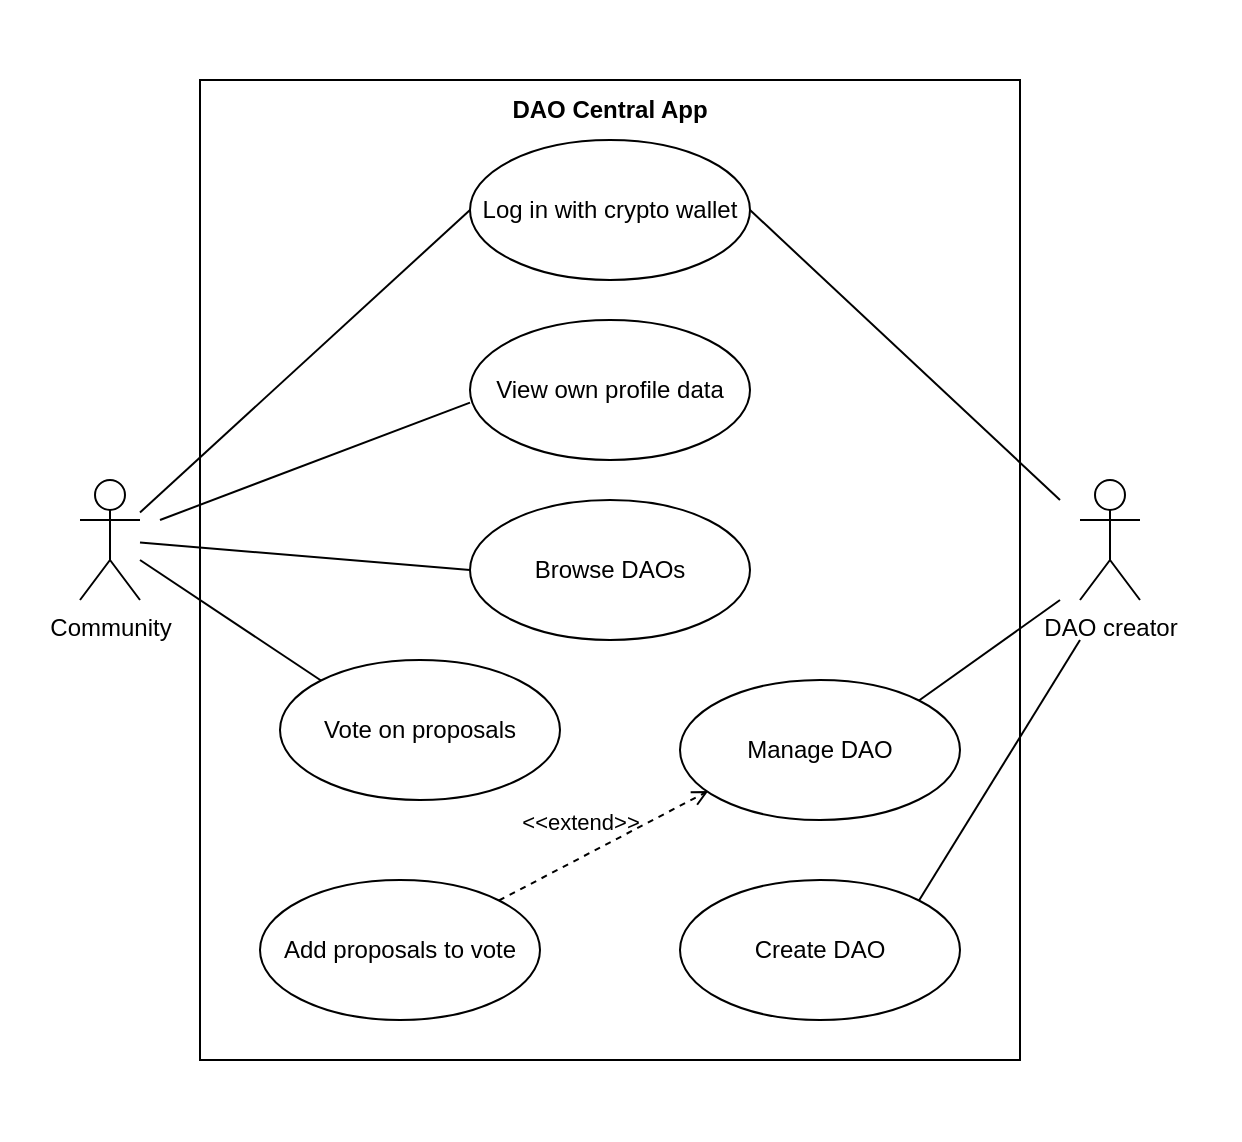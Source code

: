 <mxfile version="20.8.20" type="device"><diagram name="Strona-1" id="JFsqapBMoVoJyptd3TNf"><mxGraphModel dx="1195" dy="697" grid="1" gridSize="10" guides="1" tooltips="1" connect="1" arrows="1" fold="1" page="1" pageScale="1" pageWidth="827" pageHeight="1169" math="0" shadow="0"><root><mxCell id="0"/><mxCell id="1" parent="0"/><mxCell id="t0mLFlLChtbvzUoBU3Dh-34" value="" style="rounded=0;whiteSpace=wrap;html=1;strokeColor=none;" vertex="1" parent="1"><mxGeometry x="90" width="620" height="570" as="geometry"/></mxCell><mxCell id="t0mLFlLChtbvzUoBU3Dh-1" value="" style="rounded=0;whiteSpace=wrap;html=1;" vertex="1" parent="1"><mxGeometry x="190" y="40" width="410" height="490" as="geometry"/></mxCell><mxCell id="t0mLFlLChtbvzUoBU3Dh-2" value="&lt;b&gt;DAO Central App&lt;/b&gt;" style="text;html=1;strokeColor=none;fillColor=none;align=center;verticalAlign=middle;whiteSpace=wrap;rounded=0;" vertex="1" parent="1"><mxGeometry x="345" y="40" width="100" height="30" as="geometry"/></mxCell><mxCell id="t0mLFlLChtbvzUoBU3Dh-4" value="DAO creator" style="shape=umlActor;verticalLabelPosition=bottom;verticalAlign=top;html=1;" vertex="1" parent="1"><mxGeometry x="630" y="240" width="30" height="60" as="geometry"/></mxCell><mxCell id="t0mLFlLChtbvzUoBU3Dh-7" value="Community" style="shape=umlActor;verticalLabelPosition=bottom;verticalAlign=top;html=1;" vertex="1" parent="1"><mxGeometry x="130" y="240" width="30" height="60" as="geometry"/></mxCell><mxCell id="t0mLFlLChtbvzUoBU3Dh-13" value="Log in with crypto wallet" style="ellipse;whiteSpace=wrap;html=1;" vertex="1" parent="1"><mxGeometry x="325" y="70" width="140" height="70" as="geometry"/></mxCell><mxCell id="t0mLFlLChtbvzUoBU3Dh-14" value="Create&amp;nbsp;DAO" style="ellipse;whiteSpace=wrap;html=1;" vertex="1" parent="1"><mxGeometry x="430" y="440" width="140" height="70" as="geometry"/></mxCell><mxCell id="t0mLFlLChtbvzUoBU3Dh-15" value="Manage DAO" style="ellipse;whiteSpace=wrap;html=1;" vertex="1" parent="1"><mxGeometry x="430" y="340" width="140" height="70" as="geometry"/></mxCell><mxCell id="t0mLFlLChtbvzUoBU3Dh-16" value="Add proposals to vote" style="ellipse;whiteSpace=wrap;html=1;" vertex="1" parent="1"><mxGeometry x="220" y="440" width="140" height="70" as="geometry"/></mxCell><mxCell id="t0mLFlLChtbvzUoBU3Dh-21" value="" style="endArrow=none;html=1;rounded=0;strokeColor=default;exitX=1;exitY=0;exitDx=0;exitDy=0;" edge="1" parent="1" source="t0mLFlLChtbvzUoBU3Dh-15"><mxGeometry width="50" height="50" relative="1" as="geometry"><mxPoint x="570" y="340" as="sourcePoint"/><mxPoint x="620" y="300" as="targetPoint"/></mxGeometry></mxCell><mxCell id="t0mLFlLChtbvzUoBU3Dh-22" value="" style="endArrow=none;html=1;rounded=0;strokeColor=default;exitX=1;exitY=0;exitDx=0;exitDy=0;" edge="1" parent="1" source="t0mLFlLChtbvzUoBU3Dh-14"><mxGeometry width="50" height="50" relative="1" as="geometry"><mxPoint x="570" y="440" as="sourcePoint"/><mxPoint x="630" y="320" as="targetPoint"/></mxGeometry></mxCell><mxCell id="t0mLFlLChtbvzUoBU3Dh-23" value="&amp;lt;&amp;lt;extend&amp;gt;&amp;gt;" style="html=1;verticalAlign=bottom;labelBackgroundColor=none;endArrow=open;endFill=0;dashed=1;rounded=0;strokeColor=default;exitX=1;exitY=0;exitDx=0;exitDy=0;entryX=0.101;entryY=0.793;entryDx=0;entryDy=0;entryPerimeter=0;" edge="1" parent="1" source="t0mLFlLChtbvzUoBU3Dh-16" target="t0mLFlLChtbvzUoBU3Dh-15"><mxGeometry x="-0.155" y="8" width="160" relative="1" as="geometry"><mxPoint x="340" y="290" as="sourcePoint"/><mxPoint x="500" y="290" as="targetPoint"/><mxPoint as="offset"/></mxGeometry></mxCell><mxCell id="t0mLFlLChtbvzUoBU3Dh-24" value="" style="endArrow=none;html=1;rounded=0;strokeColor=default;entryX=0;entryY=0.5;entryDx=0;entryDy=0;" edge="1" parent="1" source="t0mLFlLChtbvzUoBU3Dh-7" target="t0mLFlLChtbvzUoBU3Dh-13"><mxGeometry width="50" height="50" relative="1" as="geometry"><mxPoint x="180" y="240" as="sourcePoint"/><mxPoint x="440" y="270" as="targetPoint"/></mxGeometry></mxCell><mxCell id="t0mLFlLChtbvzUoBU3Dh-25" value="" style="endArrow=none;html=1;rounded=0;strokeColor=default;entryX=1;entryY=0.5;entryDx=0;entryDy=0;" edge="1" parent="1" target="t0mLFlLChtbvzUoBU3Dh-13"><mxGeometry width="50" height="50" relative="1" as="geometry"><mxPoint x="620" y="250" as="sourcePoint"/><mxPoint x="440" y="270" as="targetPoint"/></mxGeometry></mxCell><mxCell id="t0mLFlLChtbvzUoBU3Dh-28" value="Browse DAOs" style="ellipse;whiteSpace=wrap;html=1;" vertex="1" parent="1"><mxGeometry x="325" y="250" width="140" height="70" as="geometry"/></mxCell><mxCell id="t0mLFlLChtbvzUoBU3Dh-29" value="Vote on proposals" style="ellipse;whiteSpace=wrap;html=1;" vertex="1" parent="1"><mxGeometry x="230" y="330" width="140" height="70" as="geometry"/></mxCell><mxCell id="t0mLFlLChtbvzUoBU3Dh-30" value="" style="endArrow=none;html=1;rounded=0;strokeColor=default;entryX=0;entryY=0.5;entryDx=0;entryDy=0;" edge="1" parent="1" source="t0mLFlLChtbvzUoBU3Dh-7" target="t0mLFlLChtbvzUoBU3Dh-28"><mxGeometry width="50" height="50" relative="1" as="geometry"><mxPoint x="180" y="260" as="sourcePoint"/><mxPoint x="440" y="270" as="targetPoint"/></mxGeometry></mxCell><mxCell id="t0mLFlLChtbvzUoBU3Dh-31" value="" style="endArrow=none;html=1;rounded=0;strokeColor=default;entryX=0;entryY=0;entryDx=0;entryDy=0;" edge="1" parent="1" source="t0mLFlLChtbvzUoBU3Dh-7" target="t0mLFlLChtbvzUoBU3Dh-29"><mxGeometry width="50" height="50" relative="1" as="geometry"><mxPoint x="390" y="320" as="sourcePoint"/><mxPoint x="440" y="270" as="targetPoint"/></mxGeometry></mxCell><mxCell id="t0mLFlLChtbvzUoBU3Dh-32" value="View own profile data" style="ellipse;whiteSpace=wrap;html=1;" vertex="1" parent="1"><mxGeometry x="325" y="160" width="140" height="70" as="geometry"/></mxCell><mxCell id="t0mLFlLChtbvzUoBU3Dh-33" value="" style="endArrow=none;html=1;rounded=0;strokeColor=default;entryX=0;entryY=0.59;entryDx=0;entryDy=0;entryPerimeter=0;" edge="1" parent="1" target="t0mLFlLChtbvzUoBU3Dh-32"><mxGeometry width="50" height="50" relative="1" as="geometry"><mxPoint x="170" y="260" as="sourcePoint"/><mxPoint x="440" y="350" as="targetPoint"/></mxGeometry></mxCell></root></mxGraphModel></diagram></mxfile>